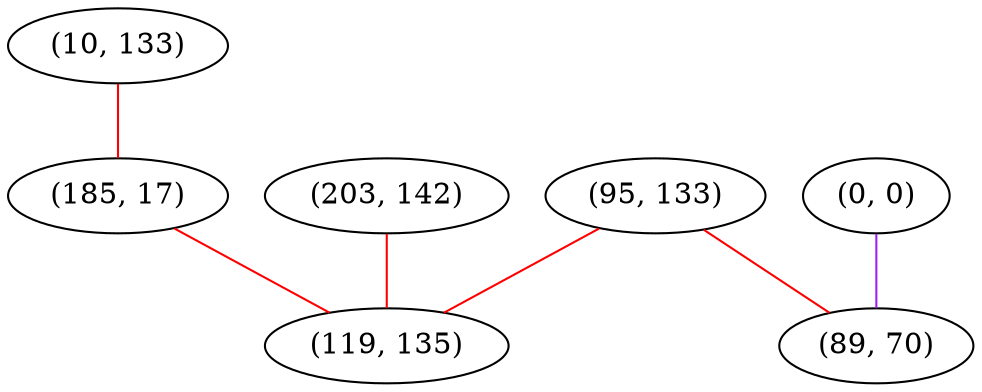 graph "" {
"(10, 133)";
"(0, 0)";
"(185, 17)";
"(95, 133)";
"(89, 70)";
"(203, 142)";
"(119, 135)";
"(10, 133)" -- "(185, 17)"  [color=red, key=0, weight=1];
"(0, 0)" -- "(89, 70)"  [color=purple, key=0, weight=4];
"(185, 17)" -- "(119, 135)"  [color=red, key=0, weight=1];
"(95, 133)" -- "(89, 70)"  [color=red, key=0, weight=1];
"(95, 133)" -- "(119, 135)"  [color=red, key=0, weight=1];
"(203, 142)" -- "(119, 135)"  [color=red, key=0, weight=1];
}
